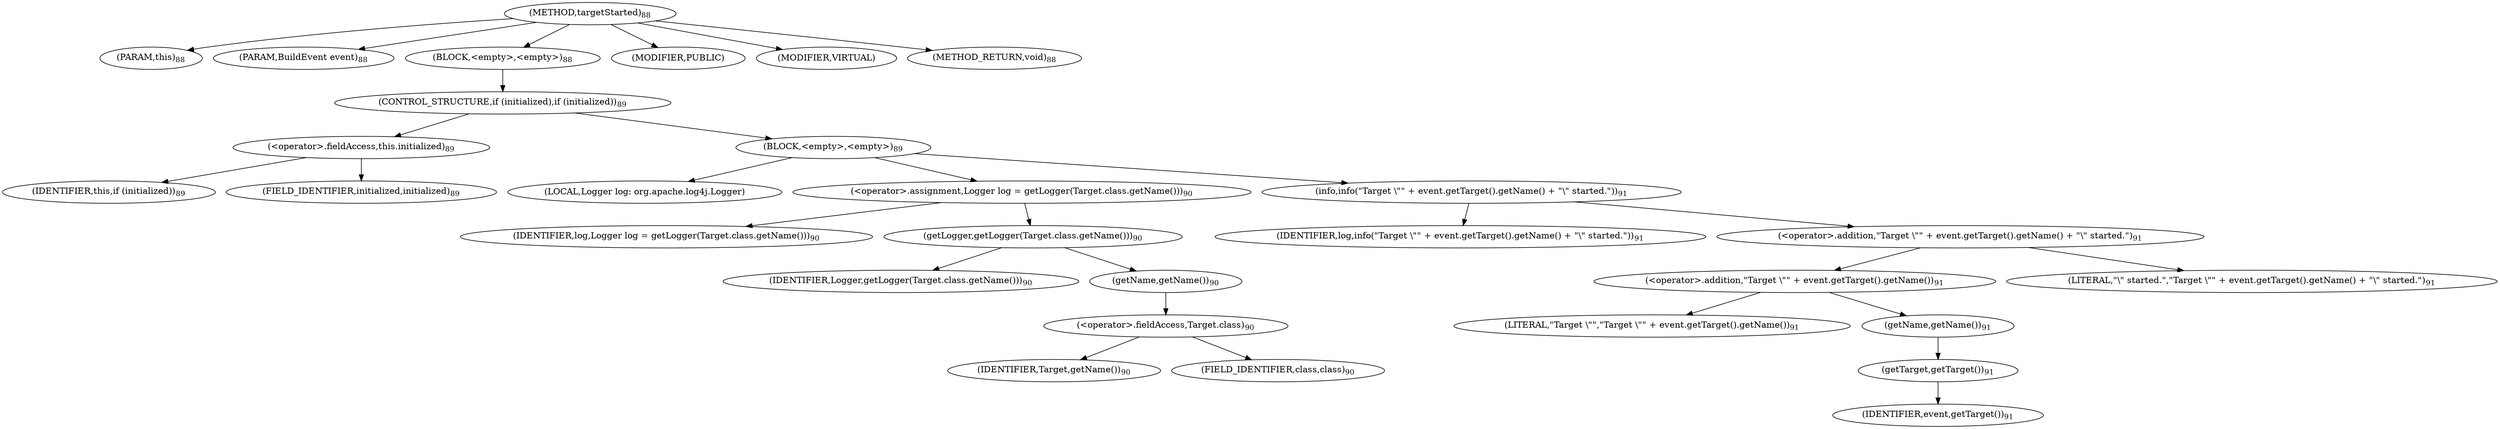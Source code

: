 digraph "targetStarted" {  
"136" [label = <(METHOD,targetStarted)<SUB>88</SUB>> ]
"137" [label = <(PARAM,this)<SUB>88</SUB>> ]
"138" [label = <(PARAM,BuildEvent event)<SUB>88</SUB>> ]
"139" [label = <(BLOCK,&lt;empty&gt;,&lt;empty&gt;)<SUB>88</SUB>> ]
"140" [label = <(CONTROL_STRUCTURE,if (initialized),if (initialized))<SUB>89</SUB>> ]
"141" [label = <(&lt;operator&gt;.fieldAccess,this.initialized)<SUB>89</SUB>> ]
"142" [label = <(IDENTIFIER,this,if (initialized))<SUB>89</SUB>> ]
"143" [label = <(FIELD_IDENTIFIER,initialized,initialized)<SUB>89</SUB>> ]
"144" [label = <(BLOCK,&lt;empty&gt;,&lt;empty&gt;)<SUB>89</SUB>> ]
"145" [label = <(LOCAL,Logger log: org.apache.log4j.Logger)> ]
"146" [label = <(&lt;operator&gt;.assignment,Logger log = getLogger(Target.class.getName()))<SUB>90</SUB>> ]
"147" [label = <(IDENTIFIER,log,Logger log = getLogger(Target.class.getName()))<SUB>90</SUB>> ]
"148" [label = <(getLogger,getLogger(Target.class.getName()))<SUB>90</SUB>> ]
"149" [label = <(IDENTIFIER,Logger,getLogger(Target.class.getName()))<SUB>90</SUB>> ]
"150" [label = <(getName,getName())<SUB>90</SUB>> ]
"151" [label = <(&lt;operator&gt;.fieldAccess,Target.class)<SUB>90</SUB>> ]
"152" [label = <(IDENTIFIER,Target,getName())<SUB>90</SUB>> ]
"153" [label = <(FIELD_IDENTIFIER,class,class)<SUB>90</SUB>> ]
"154" [label = <(info,info(&quot;Target \&quot;&quot; + event.getTarget().getName() + &quot;\&quot; started.&quot;))<SUB>91</SUB>> ]
"155" [label = <(IDENTIFIER,log,info(&quot;Target \&quot;&quot; + event.getTarget().getName() + &quot;\&quot; started.&quot;))<SUB>91</SUB>> ]
"156" [label = <(&lt;operator&gt;.addition,&quot;Target \&quot;&quot; + event.getTarget().getName() + &quot;\&quot; started.&quot;)<SUB>91</SUB>> ]
"157" [label = <(&lt;operator&gt;.addition,&quot;Target \&quot;&quot; + event.getTarget().getName())<SUB>91</SUB>> ]
"158" [label = <(LITERAL,&quot;Target \&quot;&quot;,&quot;Target \&quot;&quot; + event.getTarget().getName())<SUB>91</SUB>> ]
"159" [label = <(getName,getName())<SUB>91</SUB>> ]
"160" [label = <(getTarget,getTarget())<SUB>91</SUB>> ]
"161" [label = <(IDENTIFIER,event,getTarget())<SUB>91</SUB>> ]
"162" [label = <(LITERAL,&quot;\&quot; started.&quot;,&quot;Target \&quot;&quot; + event.getTarget().getName() + &quot;\&quot; started.&quot;)<SUB>91</SUB>> ]
"163" [label = <(MODIFIER,PUBLIC)> ]
"164" [label = <(MODIFIER,VIRTUAL)> ]
"165" [label = <(METHOD_RETURN,void)<SUB>88</SUB>> ]
  "136" -> "137" 
  "136" -> "138" 
  "136" -> "139" 
  "136" -> "163" 
  "136" -> "164" 
  "136" -> "165" 
  "139" -> "140" 
  "140" -> "141" 
  "140" -> "144" 
  "141" -> "142" 
  "141" -> "143" 
  "144" -> "145" 
  "144" -> "146" 
  "144" -> "154" 
  "146" -> "147" 
  "146" -> "148" 
  "148" -> "149" 
  "148" -> "150" 
  "150" -> "151" 
  "151" -> "152" 
  "151" -> "153" 
  "154" -> "155" 
  "154" -> "156" 
  "156" -> "157" 
  "156" -> "162" 
  "157" -> "158" 
  "157" -> "159" 
  "159" -> "160" 
  "160" -> "161" 
}
